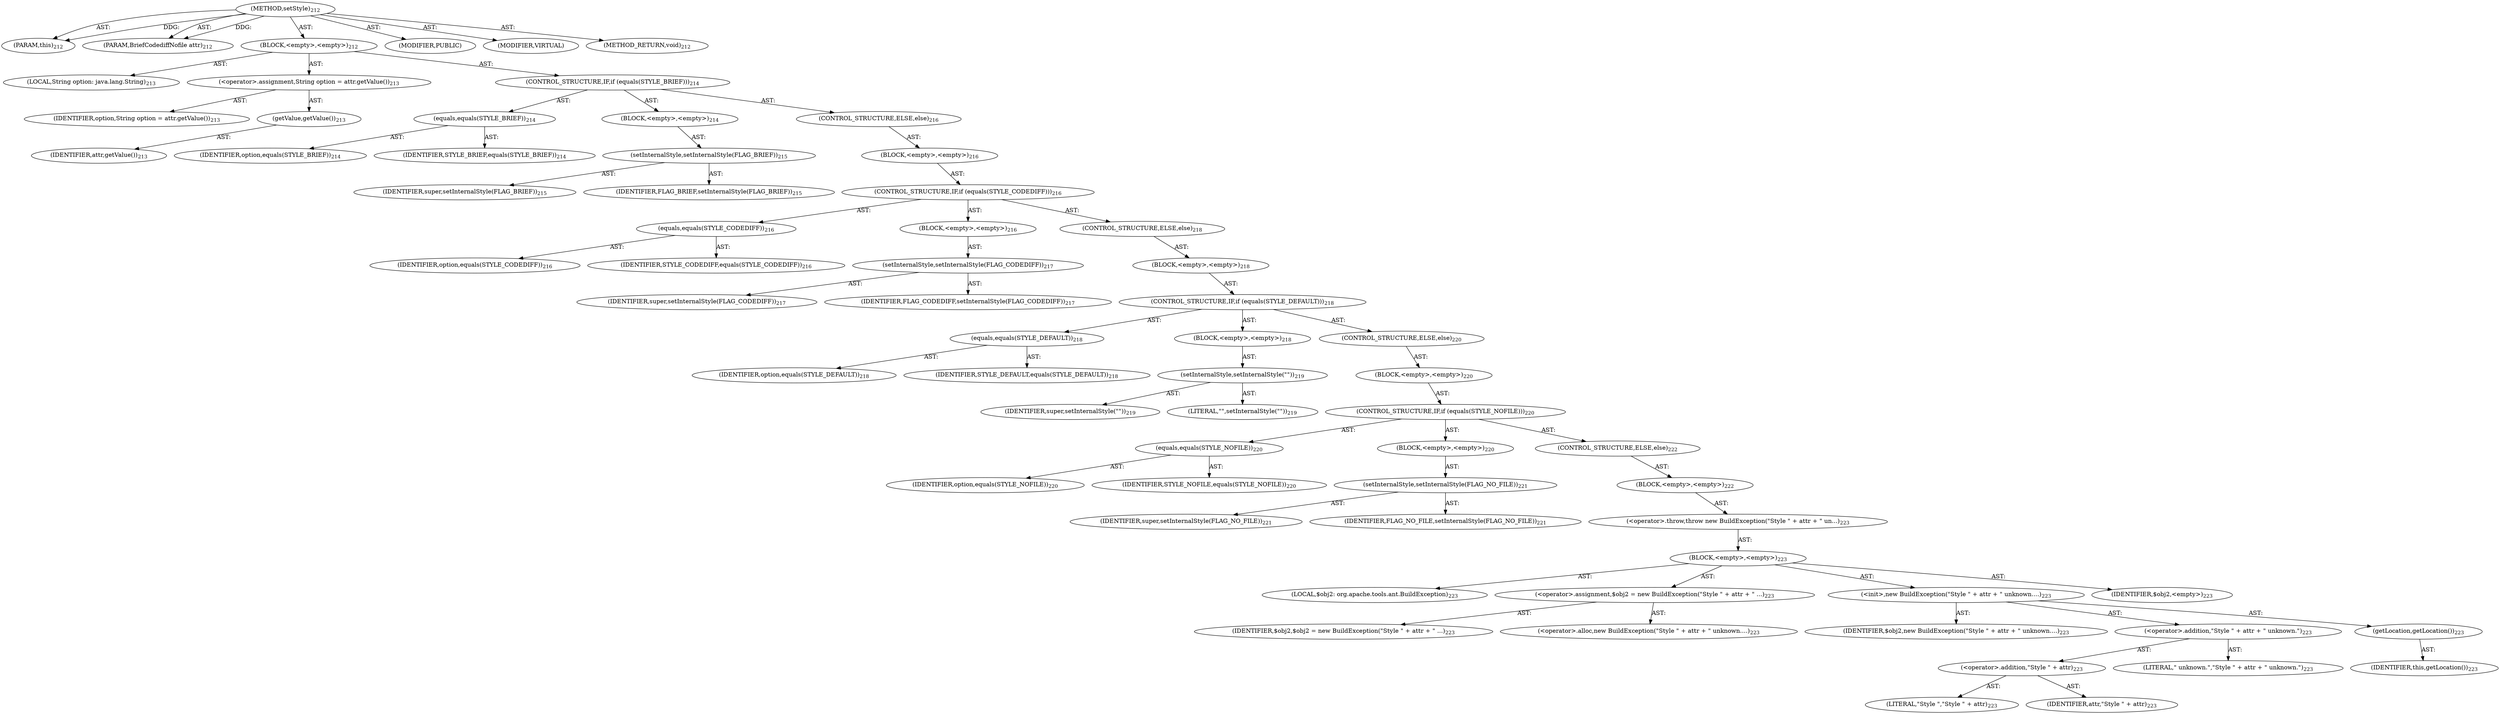 digraph "setStyle" {  
"111669149706" [label = <(METHOD,setStyle)<SUB>212</SUB>> ]
"115964116993" [label = <(PARAM,this)<SUB>212</SUB>> ]
"115964117012" [label = <(PARAM,BriefCodediffNofile attr)<SUB>212</SUB>> ]
"25769803790" [label = <(BLOCK,&lt;empty&gt;,&lt;empty&gt;)<SUB>212</SUB>> ]
"94489280516" [label = <(LOCAL,String option: java.lang.String)<SUB>213</SUB>> ]
"30064771124" [label = <(&lt;operator&gt;.assignment,String option = attr.getValue())<SUB>213</SUB>> ]
"68719476789" [label = <(IDENTIFIER,option,String option = attr.getValue())<SUB>213</SUB>> ]
"30064771125" [label = <(getValue,getValue())<SUB>213</SUB>> ]
"68719476790" [label = <(IDENTIFIER,attr,getValue())<SUB>213</SUB>> ]
"47244640258" [label = <(CONTROL_STRUCTURE,IF,if (equals(STYLE_BRIEF)))<SUB>214</SUB>> ]
"30064771126" [label = <(equals,equals(STYLE_BRIEF))<SUB>214</SUB>> ]
"68719476791" [label = <(IDENTIFIER,option,equals(STYLE_BRIEF))<SUB>214</SUB>> ]
"68719476792" [label = <(IDENTIFIER,STYLE_BRIEF,equals(STYLE_BRIEF))<SUB>214</SUB>> ]
"25769803791" [label = <(BLOCK,&lt;empty&gt;,&lt;empty&gt;)<SUB>214</SUB>> ]
"30064771127" [label = <(setInternalStyle,setInternalStyle(FLAG_BRIEF))<SUB>215</SUB>> ]
"68719476793" [label = <(IDENTIFIER,super,setInternalStyle(FLAG_BRIEF))<SUB>215</SUB>> ]
"68719476794" [label = <(IDENTIFIER,FLAG_BRIEF,setInternalStyle(FLAG_BRIEF))<SUB>215</SUB>> ]
"47244640259" [label = <(CONTROL_STRUCTURE,ELSE,else)<SUB>216</SUB>> ]
"25769803792" [label = <(BLOCK,&lt;empty&gt;,&lt;empty&gt;)<SUB>216</SUB>> ]
"47244640260" [label = <(CONTROL_STRUCTURE,IF,if (equals(STYLE_CODEDIFF)))<SUB>216</SUB>> ]
"30064771128" [label = <(equals,equals(STYLE_CODEDIFF))<SUB>216</SUB>> ]
"68719476795" [label = <(IDENTIFIER,option,equals(STYLE_CODEDIFF))<SUB>216</SUB>> ]
"68719476796" [label = <(IDENTIFIER,STYLE_CODEDIFF,equals(STYLE_CODEDIFF))<SUB>216</SUB>> ]
"25769803793" [label = <(BLOCK,&lt;empty&gt;,&lt;empty&gt;)<SUB>216</SUB>> ]
"30064771129" [label = <(setInternalStyle,setInternalStyle(FLAG_CODEDIFF))<SUB>217</SUB>> ]
"68719476797" [label = <(IDENTIFIER,super,setInternalStyle(FLAG_CODEDIFF))<SUB>217</SUB>> ]
"68719476798" [label = <(IDENTIFIER,FLAG_CODEDIFF,setInternalStyle(FLAG_CODEDIFF))<SUB>217</SUB>> ]
"47244640261" [label = <(CONTROL_STRUCTURE,ELSE,else)<SUB>218</SUB>> ]
"25769803794" [label = <(BLOCK,&lt;empty&gt;,&lt;empty&gt;)<SUB>218</SUB>> ]
"47244640262" [label = <(CONTROL_STRUCTURE,IF,if (equals(STYLE_DEFAULT)))<SUB>218</SUB>> ]
"30064771130" [label = <(equals,equals(STYLE_DEFAULT))<SUB>218</SUB>> ]
"68719476799" [label = <(IDENTIFIER,option,equals(STYLE_DEFAULT))<SUB>218</SUB>> ]
"68719476800" [label = <(IDENTIFIER,STYLE_DEFAULT,equals(STYLE_DEFAULT))<SUB>218</SUB>> ]
"25769803795" [label = <(BLOCK,&lt;empty&gt;,&lt;empty&gt;)<SUB>218</SUB>> ]
"30064771131" [label = <(setInternalStyle,setInternalStyle(&quot;&quot;))<SUB>219</SUB>> ]
"68719476801" [label = <(IDENTIFIER,super,setInternalStyle(&quot;&quot;))<SUB>219</SUB>> ]
"90194313219" [label = <(LITERAL,&quot;&quot;,setInternalStyle(&quot;&quot;))<SUB>219</SUB>> ]
"47244640263" [label = <(CONTROL_STRUCTURE,ELSE,else)<SUB>220</SUB>> ]
"25769803796" [label = <(BLOCK,&lt;empty&gt;,&lt;empty&gt;)<SUB>220</SUB>> ]
"47244640264" [label = <(CONTROL_STRUCTURE,IF,if (equals(STYLE_NOFILE)))<SUB>220</SUB>> ]
"30064771132" [label = <(equals,equals(STYLE_NOFILE))<SUB>220</SUB>> ]
"68719476802" [label = <(IDENTIFIER,option,equals(STYLE_NOFILE))<SUB>220</SUB>> ]
"68719476803" [label = <(IDENTIFIER,STYLE_NOFILE,equals(STYLE_NOFILE))<SUB>220</SUB>> ]
"25769803797" [label = <(BLOCK,&lt;empty&gt;,&lt;empty&gt;)<SUB>220</SUB>> ]
"30064771133" [label = <(setInternalStyle,setInternalStyle(FLAG_NO_FILE))<SUB>221</SUB>> ]
"68719476804" [label = <(IDENTIFIER,super,setInternalStyle(FLAG_NO_FILE))<SUB>221</SUB>> ]
"68719476805" [label = <(IDENTIFIER,FLAG_NO_FILE,setInternalStyle(FLAG_NO_FILE))<SUB>221</SUB>> ]
"47244640265" [label = <(CONTROL_STRUCTURE,ELSE,else)<SUB>222</SUB>> ]
"25769803798" [label = <(BLOCK,&lt;empty&gt;,&lt;empty&gt;)<SUB>222</SUB>> ]
"30064771134" [label = <(&lt;operator&gt;.throw,throw new BuildException(&quot;Style &quot; + attr + &quot; un...)<SUB>223</SUB>> ]
"25769803799" [label = <(BLOCK,&lt;empty&gt;,&lt;empty&gt;)<SUB>223</SUB>> ]
"94489280517" [label = <(LOCAL,$obj2: org.apache.tools.ant.BuildException)<SUB>223</SUB>> ]
"30064771135" [label = <(&lt;operator&gt;.assignment,$obj2 = new BuildException(&quot;Style &quot; + attr + &quot; ...)<SUB>223</SUB>> ]
"68719476806" [label = <(IDENTIFIER,$obj2,$obj2 = new BuildException(&quot;Style &quot; + attr + &quot; ...)<SUB>223</SUB>> ]
"30064771136" [label = <(&lt;operator&gt;.alloc,new BuildException(&quot;Style &quot; + attr + &quot; unknown....)<SUB>223</SUB>> ]
"30064771137" [label = <(&lt;init&gt;,new BuildException(&quot;Style &quot; + attr + &quot; unknown....)<SUB>223</SUB>> ]
"68719476807" [label = <(IDENTIFIER,$obj2,new BuildException(&quot;Style &quot; + attr + &quot; unknown....)<SUB>223</SUB>> ]
"30064771138" [label = <(&lt;operator&gt;.addition,&quot;Style &quot; + attr + &quot; unknown.&quot;)<SUB>223</SUB>> ]
"30064771139" [label = <(&lt;operator&gt;.addition,&quot;Style &quot; + attr)<SUB>223</SUB>> ]
"90194313220" [label = <(LITERAL,&quot;Style &quot;,&quot;Style &quot; + attr)<SUB>223</SUB>> ]
"68719476808" [label = <(IDENTIFIER,attr,&quot;Style &quot; + attr)<SUB>223</SUB>> ]
"90194313221" [label = <(LITERAL,&quot; unknown.&quot;,&quot;Style &quot; + attr + &quot; unknown.&quot;)<SUB>223</SUB>> ]
"30064771140" [label = <(getLocation,getLocation())<SUB>223</SUB>> ]
"68719476746" [label = <(IDENTIFIER,this,getLocation())<SUB>223</SUB>> ]
"68719476809" [label = <(IDENTIFIER,$obj2,&lt;empty&gt;)<SUB>223</SUB>> ]
"133143986195" [label = <(MODIFIER,PUBLIC)> ]
"133143986196" [label = <(MODIFIER,VIRTUAL)> ]
"128849018890" [label = <(METHOD_RETURN,void)<SUB>212</SUB>> ]
  "111669149706" -> "115964116993"  [ label = "AST: "] 
  "111669149706" -> "115964117012"  [ label = "AST: "] 
  "111669149706" -> "25769803790"  [ label = "AST: "] 
  "111669149706" -> "133143986195"  [ label = "AST: "] 
  "111669149706" -> "133143986196"  [ label = "AST: "] 
  "111669149706" -> "128849018890"  [ label = "AST: "] 
  "25769803790" -> "94489280516"  [ label = "AST: "] 
  "25769803790" -> "30064771124"  [ label = "AST: "] 
  "25769803790" -> "47244640258"  [ label = "AST: "] 
  "30064771124" -> "68719476789"  [ label = "AST: "] 
  "30064771124" -> "30064771125"  [ label = "AST: "] 
  "30064771125" -> "68719476790"  [ label = "AST: "] 
  "47244640258" -> "30064771126"  [ label = "AST: "] 
  "47244640258" -> "25769803791"  [ label = "AST: "] 
  "47244640258" -> "47244640259"  [ label = "AST: "] 
  "30064771126" -> "68719476791"  [ label = "AST: "] 
  "30064771126" -> "68719476792"  [ label = "AST: "] 
  "25769803791" -> "30064771127"  [ label = "AST: "] 
  "30064771127" -> "68719476793"  [ label = "AST: "] 
  "30064771127" -> "68719476794"  [ label = "AST: "] 
  "47244640259" -> "25769803792"  [ label = "AST: "] 
  "25769803792" -> "47244640260"  [ label = "AST: "] 
  "47244640260" -> "30064771128"  [ label = "AST: "] 
  "47244640260" -> "25769803793"  [ label = "AST: "] 
  "47244640260" -> "47244640261"  [ label = "AST: "] 
  "30064771128" -> "68719476795"  [ label = "AST: "] 
  "30064771128" -> "68719476796"  [ label = "AST: "] 
  "25769803793" -> "30064771129"  [ label = "AST: "] 
  "30064771129" -> "68719476797"  [ label = "AST: "] 
  "30064771129" -> "68719476798"  [ label = "AST: "] 
  "47244640261" -> "25769803794"  [ label = "AST: "] 
  "25769803794" -> "47244640262"  [ label = "AST: "] 
  "47244640262" -> "30064771130"  [ label = "AST: "] 
  "47244640262" -> "25769803795"  [ label = "AST: "] 
  "47244640262" -> "47244640263"  [ label = "AST: "] 
  "30064771130" -> "68719476799"  [ label = "AST: "] 
  "30064771130" -> "68719476800"  [ label = "AST: "] 
  "25769803795" -> "30064771131"  [ label = "AST: "] 
  "30064771131" -> "68719476801"  [ label = "AST: "] 
  "30064771131" -> "90194313219"  [ label = "AST: "] 
  "47244640263" -> "25769803796"  [ label = "AST: "] 
  "25769803796" -> "47244640264"  [ label = "AST: "] 
  "47244640264" -> "30064771132"  [ label = "AST: "] 
  "47244640264" -> "25769803797"  [ label = "AST: "] 
  "47244640264" -> "47244640265"  [ label = "AST: "] 
  "30064771132" -> "68719476802"  [ label = "AST: "] 
  "30064771132" -> "68719476803"  [ label = "AST: "] 
  "25769803797" -> "30064771133"  [ label = "AST: "] 
  "30064771133" -> "68719476804"  [ label = "AST: "] 
  "30064771133" -> "68719476805"  [ label = "AST: "] 
  "47244640265" -> "25769803798"  [ label = "AST: "] 
  "25769803798" -> "30064771134"  [ label = "AST: "] 
  "30064771134" -> "25769803799"  [ label = "AST: "] 
  "25769803799" -> "94489280517"  [ label = "AST: "] 
  "25769803799" -> "30064771135"  [ label = "AST: "] 
  "25769803799" -> "30064771137"  [ label = "AST: "] 
  "25769803799" -> "68719476809"  [ label = "AST: "] 
  "30064771135" -> "68719476806"  [ label = "AST: "] 
  "30064771135" -> "30064771136"  [ label = "AST: "] 
  "30064771137" -> "68719476807"  [ label = "AST: "] 
  "30064771137" -> "30064771138"  [ label = "AST: "] 
  "30064771137" -> "30064771140"  [ label = "AST: "] 
  "30064771138" -> "30064771139"  [ label = "AST: "] 
  "30064771138" -> "90194313221"  [ label = "AST: "] 
  "30064771139" -> "90194313220"  [ label = "AST: "] 
  "30064771139" -> "68719476808"  [ label = "AST: "] 
  "30064771140" -> "68719476746"  [ label = "AST: "] 
  "111669149706" -> "115964116993"  [ label = "DDG: "] 
  "111669149706" -> "115964117012"  [ label = "DDG: "] 
}
